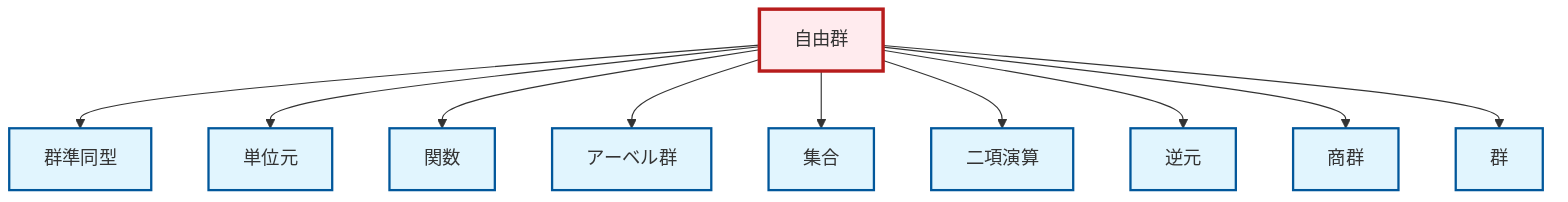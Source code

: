 graph TD
    classDef definition fill:#e1f5fe,stroke:#01579b,stroke-width:2px
    classDef theorem fill:#f3e5f5,stroke:#4a148c,stroke-width:2px
    classDef axiom fill:#fff3e0,stroke:#e65100,stroke-width:2px
    classDef example fill:#e8f5e9,stroke:#1b5e20,stroke-width:2px
    classDef current fill:#ffebee,stroke:#b71c1c,stroke-width:3px
    def-group["群"]:::definition
    def-set["集合"]:::definition
    def-identity-element["単位元"]:::definition
    def-abelian-group["アーベル群"]:::definition
    def-function["関数"]:::definition
    def-free-group["自由群"]:::definition
    def-quotient-group["商群"]:::definition
    def-binary-operation["二項演算"]:::definition
    def-inverse-element["逆元"]:::definition
    def-homomorphism["群準同型"]:::definition
    def-free-group --> def-homomorphism
    def-free-group --> def-identity-element
    def-free-group --> def-function
    def-free-group --> def-abelian-group
    def-free-group --> def-set
    def-free-group --> def-binary-operation
    def-free-group --> def-inverse-element
    def-free-group --> def-quotient-group
    def-free-group --> def-group
    class def-free-group current